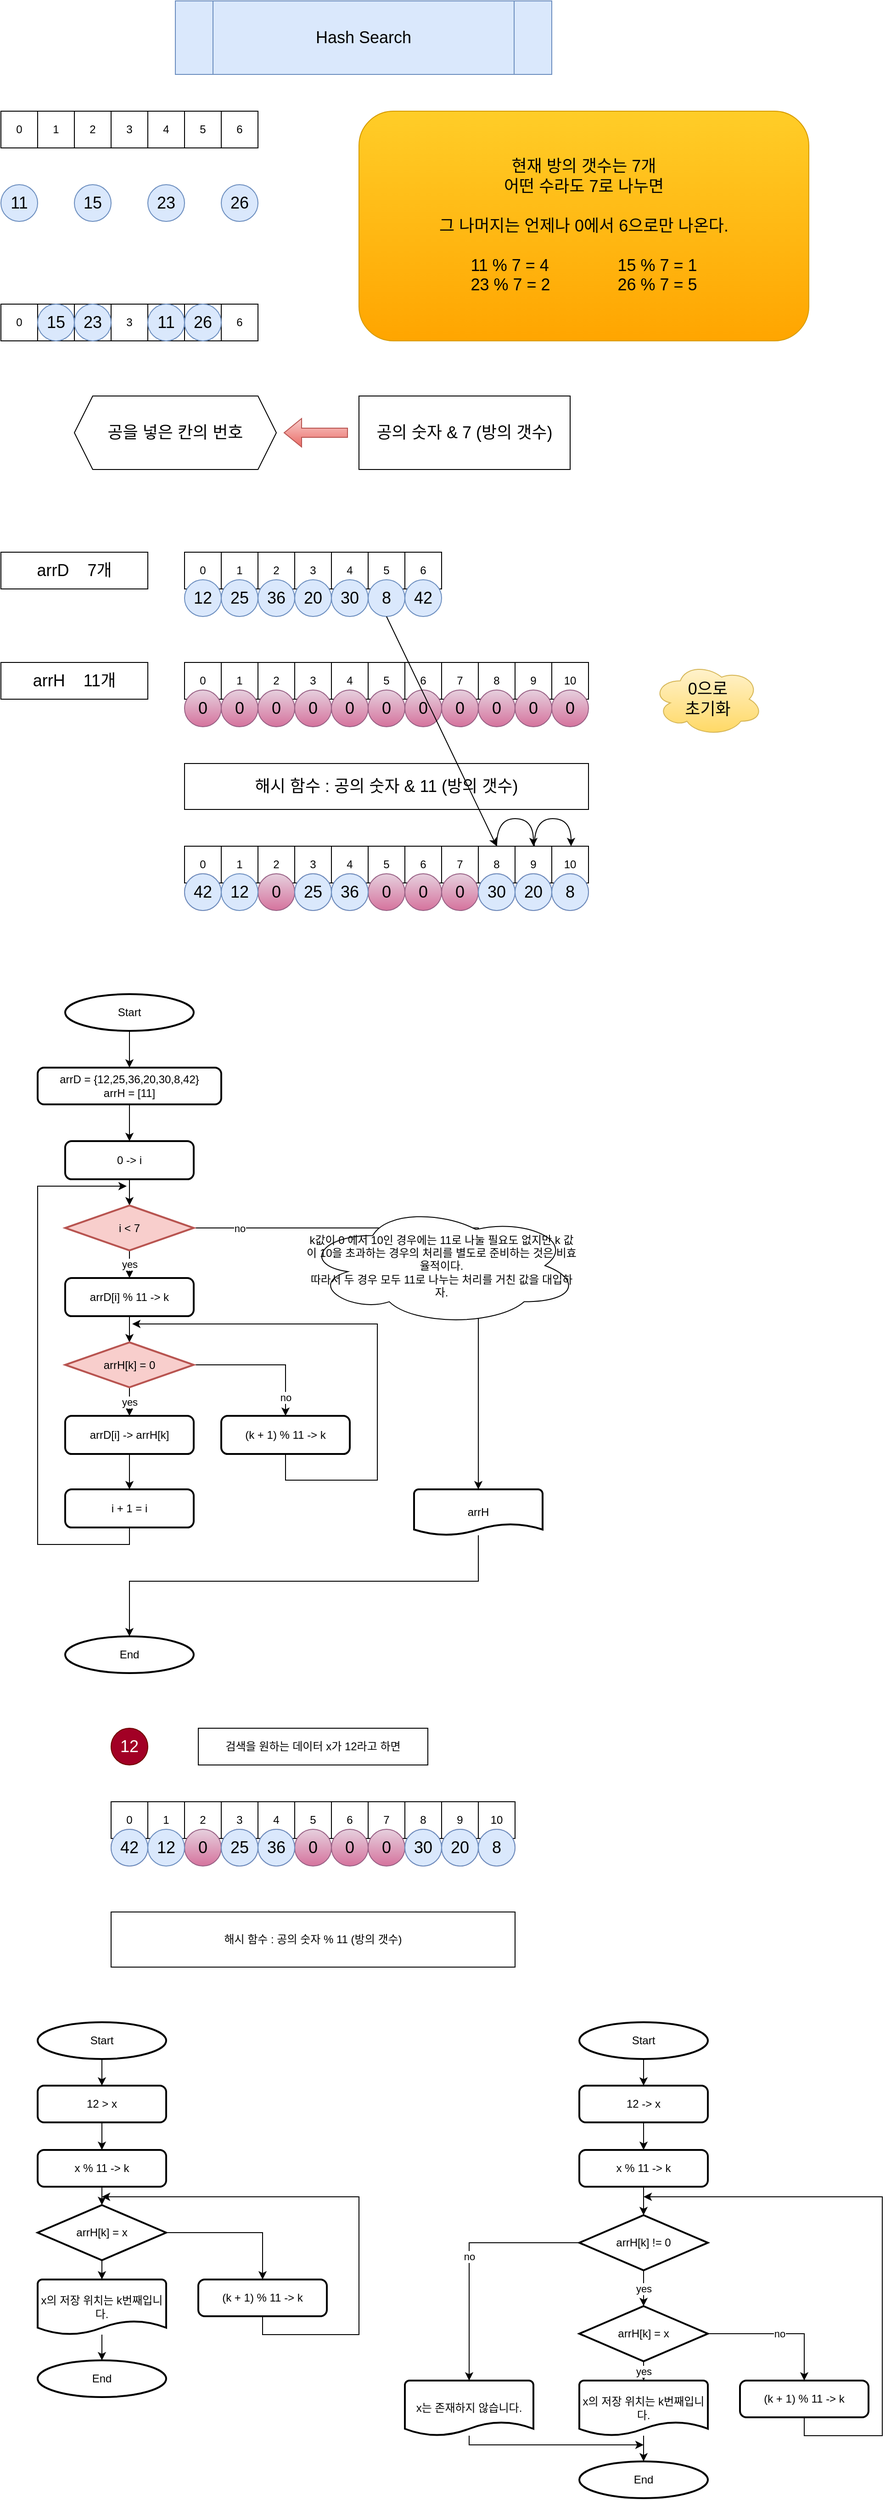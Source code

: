 <mxfile version="19.0.3" type="device"><diagram id="Sv7DbA-MBhLws9vqcTE3" name="Page-1"><mxGraphModel dx="659" dy="813" grid="1" gridSize="10" guides="1" tooltips="1" connect="1" arrows="1" fold="1" page="1" pageScale="1" pageWidth="850" pageHeight="1100" math="0" shadow="0"><root><mxCell id="0"/><mxCell id="1" parent="0"/><mxCell id="TdW3XTUgSYWD0rwjnYfN-1" value="0" style="whiteSpace=wrap;html=1;aspect=fixed;" parent="1" vertex="1"><mxGeometry x="40" y="160" width="40" height="40" as="geometry"/></mxCell><mxCell id="TdW3XTUgSYWD0rwjnYfN-2" value="Hash Search" style="shape=process;whiteSpace=wrap;html=1;backgroundOutline=1;fontSize=18;fillColor=#dae8fc;strokeColor=#6c8ebf;" parent="1" vertex="1"><mxGeometry x="230" y="40" width="410" height="80" as="geometry"/></mxCell><mxCell id="TdW3XTUgSYWD0rwjnYfN-3" value="1" style="whiteSpace=wrap;html=1;aspect=fixed;" parent="1" vertex="1"><mxGeometry x="80" y="160" width="40" height="40" as="geometry"/></mxCell><mxCell id="TdW3XTUgSYWD0rwjnYfN-4" value="2" style="whiteSpace=wrap;html=1;aspect=fixed;" parent="1" vertex="1"><mxGeometry x="120" y="160" width="40" height="40" as="geometry"/></mxCell><mxCell id="TdW3XTUgSYWD0rwjnYfN-5" value="3" style="whiteSpace=wrap;html=1;aspect=fixed;" parent="1" vertex="1"><mxGeometry x="160" y="160" width="40" height="40" as="geometry"/></mxCell><mxCell id="TdW3XTUgSYWD0rwjnYfN-7" value="4" style="whiteSpace=wrap;html=1;aspect=fixed;" parent="1" vertex="1"><mxGeometry x="200" y="160" width="40" height="40" as="geometry"/></mxCell><mxCell id="TdW3XTUgSYWD0rwjnYfN-8" value="5" style="whiteSpace=wrap;html=1;aspect=fixed;" parent="1" vertex="1"><mxGeometry x="240" y="160" width="40" height="40" as="geometry"/></mxCell><mxCell id="TdW3XTUgSYWD0rwjnYfN-9" value="6" style="whiteSpace=wrap;html=1;aspect=fixed;" parent="1" vertex="1"><mxGeometry x="280" y="160" width="40" height="40" as="geometry"/></mxCell><mxCell id="TdW3XTUgSYWD0rwjnYfN-10" value="11" style="ellipse;whiteSpace=wrap;html=1;aspect=fixed;fontSize=18;fillColor=#dae8fc;strokeColor=#6c8ebf;" parent="1" vertex="1"><mxGeometry x="40" y="240" width="40" height="40" as="geometry"/></mxCell><mxCell id="TdW3XTUgSYWD0rwjnYfN-12" value="15" style="ellipse;whiteSpace=wrap;html=1;aspect=fixed;fontSize=18;fillColor=#dae8fc;strokeColor=#6c8ebf;" parent="1" vertex="1"><mxGeometry x="120" y="240" width="40" height="40" as="geometry"/></mxCell><mxCell id="TdW3XTUgSYWD0rwjnYfN-13" value="23" style="ellipse;whiteSpace=wrap;html=1;aspect=fixed;fontSize=18;fillColor=#dae8fc;strokeColor=#6c8ebf;" parent="1" vertex="1"><mxGeometry x="200" y="240" width="40" height="40" as="geometry"/></mxCell><mxCell id="TdW3XTUgSYWD0rwjnYfN-14" value="26" style="ellipse;whiteSpace=wrap;html=1;aspect=fixed;fontSize=18;fillColor=#dae8fc;strokeColor=#6c8ebf;" parent="1" vertex="1"><mxGeometry x="280" y="240" width="40" height="40" as="geometry"/></mxCell><mxCell id="TdW3XTUgSYWD0rwjnYfN-15" value="현재 방의 갯수는 7개&lt;br&gt;어떤 수라도 7로 나누면 &lt;br&gt;&lt;br&gt;그 나머지는 언제나 0에서 6으로만 나온다.&lt;br&gt;&lt;br&gt;11 % 7 = 4&lt;span style=&quot;white-space: pre;&quot;&gt;&#9;&lt;/span&gt;&lt;span style=&quot;white-space: pre;&quot;&gt;&#9;&lt;/span&gt;15 % 7 = 1&lt;br&gt;23 % 7 = 2&lt;span style=&quot;white-space: pre;&quot;&gt;&#9;&lt;/span&gt;&lt;span style=&quot;white-space: pre;&quot;&gt;&#9;&lt;/span&gt;26 % 7 = 5" style="rounded=1;whiteSpace=wrap;html=1;fontSize=18;align=center;fillColor=#ffcd28;gradientColor=#ffa500;strokeColor=#d79b00;" parent="1" vertex="1"><mxGeometry x="430" y="160" width="490" height="250" as="geometry"/></mxCell><mxCell id="TdW3XTUgSYWD0rwjnYfN-16" value="0" style="whiteSpace=wrap;html=1;aspect=fixed;" parent="1" vertex="1"><mxGeometry x="40" y="370" width="40" height="40" as="geometry"/></mxCell><mxCell id="TdW3XTUgSYWD0rwjnYfN-17" value="1" style="whiteSpace=wrap;html=1;aspect=fixed;" parent="1" vertex="1"><mxGeometry x="80" y="370" width="40" height="40" as="geometry"/></mxCell><mxCell id="TdW3XTUgSYWD0rwjnYfN-18" value="2" style="whiteSpace=wrap;html=1;aspect=fixed;" parent="1" vertex="1"><mxGeometry x="120" y="370" width="40" height="40" as="geometry"/></mxCell><mxCell id="TdW3XTUgSYWD0rwjnYfN-19" value="3" style="whiteSpace=wrap;html=1;aspect=fixed;" parent="1" vertex="1"><mxGeometry x="160" y="370" width="40" height="40" as="geometry"/></mxCell><mxCell id="TdW3XTUgSYWD0rwjnYfN-20" value="4" style="whiteSpace=wrap;html=1;aspect=fixed;" parent="1" vertex="1"><mxGeometry x="200" y="370" width="40" height="40" as="geometry"/></mxCell><mxCell id="TdW3XTUgSYWD0rwjnYfN-21" value="5" style="whiteSpace=wrap;html=1;aspect=fixed;" parent="1" vertex="1"><mxGeometry x="240" y="370" width="40" height="40" as="geometry"/></mxCell><mxCell id="TdW3XTUgSYWD0rwjnYfN-22" value="6" style="whiteSpace=wrap;html=1;aspect=fixed;" parent="1" vertex="1"><mxGeometry x="280" y="370" width="40" height="40" as="geometry"/></mxCell><mxCell id="TdW3XTUgSYWD0rwjnYfN-23" value="11" style="ellipse;whiteSpace=wrap;html=1;aspect=fixed;fontSize=18;fillColor=#dae8fc;strokeColor=#6c8ebf;" parent="1" vertex="1"><mxGeometry x="200" y="370" width="40" height="40" as="geometry"/></mxCell><mxCell id="TdW3XTUgSYWD0rwjnYfN-24" value="15" style="ellipse;whiteSpace=wrap;html=1;aspect=fixed;fontSize=18;fillColor=#dae8fc;strokeColor=#6c8ebf;" parent="1" vertex="1"><mxGeometry x="80" y="370" width="40" height="40" as="geometry"/></mxCell><mxCell id="TdW3XTUgSYWD0rwjnYfN-25" value="23" style="ellipse;whiteSpace=wrap;html=1;aspect=fixed;fontSize=18;fillColor=#dae8fc;strokeColor=#6c8ebf;" parent="1" vertex="1"><mxGeometry x="120" y="370" width="40" height="40" as="geometry"/></mxCell><mxCell id="TdW3XTUgSYWD0rwjnYfN-26" value="26" style="ellipse;whiteSpace=wrap;html=1;aspect=fixed;fontSize=18;fillColor=#dae8fc;strokeColor=#6c8ebf;" parent="1" vertex="1"><mxGeometry x="240" y="370" width="40" height="40" as="geometry"/></mxCell><mxCell id="TdW3XTUgSYWD0rwjnYfN-27" value="공을 넣은 칸의 번호" style="shape=hexagon;perimeter=hexagonPerimeter2;whiteSpace=wrap;html=1;fixedSize=1;fontSize=18;" parent="1" vertex="1"><mxGeometry x="120" y="470" width="220" height="80" as="geometry"/></mxCell><mxCell id="TdW3XTUgSYWD0rwjnYfN-28" value="공의 숫자 &amp;amp; 7 (방의 갯수)" style="rounded=0;whiteSpace=wrap;html=1;fontSize=18;" parent="1" vertex="1"><mxGeometry x="430" y="470" width="230" height="80" as="geometry"/></mxCell><mxCell id="TdW3XTUgSYWD0rwjnYfN-29" value="" style="shape=flexArrow;endArrow=classic;html=1;rounded=0;fontSize=18;fillColor=#f8cecc;strokeColor=#b85450;gradientColor=#ea6b66;" parent="1" edge="1"><mxGeometry width="50" height="50" relative="1" as="geometry"><mxPoint x="418" y="510" as="sourcePoint"/><mxPoint x="348" y="510" as="targetPoint"/></mxGeometry></mxCell><mxCell id="TdW3XTUgSYWD0rwjnYfN-30" value="0" style="whiteSpace=wrap;html=1;aspect=fixed;" parent="1" vertex="1"><mxGeometry x="240" y="640" width="40" height="40" as="geometry"/></mxCell><mxCell id="TdW3XTUgSYWD0rwjnYfN-31" value="1" style="whiteSpace=wrap;html=1;aspect=fixed;" parent="1" vertex="1"><mxGeometry x="280" y="640" width="40" height="40" as="geometry"/></mxCell><mxCell id="TdW3XTUgSYWD0rwjnYfN-32" value="2" style="whiteSpace=wrap;html=1;aspect=fixed;" parent="1" vertex="1"><mxGeometry x="320" y="640" width="40" height="40" as="geometry"/></mxCell><mxCell id="TdW3XTUgSYWD0rwjnYfN-33" value="3" style="whiteSpace=wrap;html=1;aspect=fixed;" parent="1" vertex="1"><mxGeometry x="360" y="640" width="40" height="40" as="geometry"/></mxCell><mxCell id="TdW3XTUgSYWD0rwjnYfN-34" value="4" style="whiteSpace=wrap;html=1;aspect=fixed;" parent="1" vertex="1"><mxGeometry x="400" y="640" width="40" height="40" as="geometry"/></mxCell><mxCell id="TdW3XTUgSYWD0rwjnYfN-35" value="5" style="whiteSpace=wrap;html=1;aspect=fixed;" parent="1" vertex="1"><mxGeometry x="440" y="640" width="40" height="40" as="geometry"/></mxCell><mxCell id="TdW3XTUgSYWD0rwjnYfN-36" value="6" style="whiteSpace=wrap;html=1;aspect=fixed;" parent="1" vertex="1"><mxGeometry x="480" y="640" width="40" height="40" as="geometry"/></mxCell><mxCell id="TdW3XTUgSYWD0rwjnYfN-37" value="12" style="ellipse;whiteSpace=wrap;html=1;aspect=fixed;fontSize=18;fillColor=#dae8fc;strokeColor=#6c8ebf;" parent="1" vertex="1"><mxGeometry x="240" y="670" width="40" height="40" as="geometry"/></mxCell><mxCell id="TdW3XTUgSYWD0rwjnYfN-38" value="25" style="ellipse;whiteSpace=wrap;html=1;aspect=fixed;fontSize=18;fillColor=#dae8fc;strokeColor=#6c8ebf;" parent="1" vertex="1"><mxGeometry x="280" y="670" width="40" height="40" as="geometry"/></mxCell><mxCell id="TdW3XTUgSYWD0rwjnYfN-39" value="36" style="ellipse;whiteSpace=wrap;html=1;aspect=fixed;fontSize=18;fillColor=#dae8fc;strokeColor=#6c8ebf;" parent="1" vertex="1"><mxGeometry x="320" y="670" width="40" height="40" as="geometry"/></mxCell><mxCell id="TdW3XTUgSYWD0rwjnYfN-40" value="20" style="ellipse;whiteSpace=wrap;html=1;aspect=fixed;fontSize=18;fillColor=#dae8fc;strokeColor=#6c8ebf;" parent="1" vertex="1"><mxGeometry x="360" y="670" width="40" height="40" as="geometry"/></mxCell><mxCell id="TdW3XTUgSYWD0rwjnYfN-41" value="30" style="ellipse;whiteSpace=wrap;html=1;aspect=fixed;fontSize=18;fillColor=#dae8fc;strokeColor=#6c8ebf;" parent="1" vertex="1"><mxGeometry x="400" y="670" width="40" height="40" as="geometry"/></mxCell><mxCell id="TdW3XTUgSYWD0rwjnYfN-42" value="8" style="ellipse;whiteSpace=wrap;html=1;aspect=fixed;fontSize=18;fillColor=#dae8fc;strokeColor=#6c8ebf;" parent="1" vertex="1"><mxGeometry x="440" y="670" width="40" height="40" as="geometry"/></mxCell><mxCell id="TdW3XTUgSYWD0rwjnYfN-43" value="42" style="ellipse;whiteSpace=wrap;html=1;aspect=fixed;fontSize=18;fillColor=#dae8fc;strokeColor=#6c8ebf;" parent="1" vertex="1"><mxGeometry x="480" y="670" width="40" height="40" as="geometry"/></mxCell><mxCell id="TdW3XTUgSYWD0rwjnYfN-44" value="arrD&amp;nbsp; &amp;nbsp; 7개" style="rounded=0;whiteSpace=wrap;html=1;fontSize=18;" parent="1" vertex="1"><mxGeometry x="40" y="640" width="160" height="40" as="geometry"/></mxCell><mxCell id="TdW3XTUgSYWD0rwjnYfN-45" value="arrH&amp;nbsp; &amp;nbsp; 11개" style="rounded=0;whiteSpace=wrap;html=1;fontSize=18;" parent="1" vertex="1"><mxGeometry x="40" y="760" width="160" height="40" as="geometry"/></mxCell><mxCell id="TdW3XTUgSYWD0rwjnYfN-46" value="0" style="whiteSpace=wrap;html=1;aspect=fixed;" parent="1" vertex="1"><mxGeometry x="240" y="760" width="40" height="40" as="geometry"/></mxCell><mxCell id="TdW3XTUgSYWD0rwjnYfN-47" value="1" style="whiteSpace=wrap;html=1;aspect=fixed;" parent="1" vertex="1"><mxGeometry x="280" y="760" width="40" height="40" as="geometry"/></mxCell><mxCell id="TdW3XTUgSYWD0rwjnYfN-48" value="2" style="whiteSpace=wrap;html=1;aspect=fixed;" parent="1" vertex="1"><mxGeometry x="320" y="760" width="40" height="40" as="geometry"/></mxCell><mxCell id="TdW3XTUgSYWD0rwjnYfN-49" value="3" style="whiteSpace=wrap;html=1;aspect=fixed;" parent="1" vertex="1"><mxGeometry x="360" y="760" width="40" height="40" as="geometry"/></mxCell><mxCell id="TdW3XTUgSYWD0rwjnYfN-50" value="4" style="whiteSpace=wrap;html=1;aspect=fixed;" parent="1" vertex="1"><mxGeometry x="400" y="760" width="40" height="40" as="geometry"/></mxCell><mxCell id="TdW3XTUgSYWD0rwjnYfN-51" value="5" style="whiteSpace=wrap;html=1;aspect=fixed;" parent="1" vertex="1"><mxGeometry x="440" y="760" width="40" height="40" as="geometry"/></mxCell><mxCell id="TdW3XTUgSYWD0rwjnYfN-52" value="6" style="whiteSpace=wrap;html=1;aspect=fixed;" parent="1" vertex="1"><mxGeometry x="480" y="760" width="40" height="40" as="geometry"/></mxCell><mxCell id="TdW3XTUgSYWD0rwjnYfN-53" value="7" style="whiteSpace=wrap;html=1;aspect=fixed;" parent="1" vertex="1"><mxGeometry x="520" y="760" width="40" height="40" as="geometry"/></mxCell><mxCell id="TdW3XTUgSYWD0rwjnYfN-54" value="8" style="whiteSpace=wrap;html=1;aspect=fixed;" parent="1" vertex="1"><mxGeometry x="560" y="760" width="40" height="40" as="geometry"/></mxCell><mxCell id="TdW3XTUgSYWD0rwjnYfN-55" value="9" style="whiteSpace=wrap;html=1;aspect=fixed;" parent="1" vertex="1"><mxGeometry x="600" y="760" width="40" height="40" as="geometry"/></mxCell><mxCell id="TdW3XTUgSYWD0rwjnYfN-56" value="10" style="whiteSpace=wrap;html=1;aspect=fixed;" parent="1" vertex="1"><mxGeometry x="640" y="760" width="40" height="40" as="geometry"/></mxCell><mxCell id="TdW3XTUgSYWD0rwjnYfN-57" value="0" style="ellipse;whiteSpace=wrap;html=1;aspect=fixed;fontSize=18;fillColor=#e6d0de;strokeColor=#996185;gradientColor=#d5739d;" parent="1" vertex="1"><mxGeometry x="240" y="790" width="40" height="40" as="geometry"/></mxCell><mxCell id="TdW3XTUgSYWD0rwjnYfN-58" value="0" style="ellipse;whiteSpace=wrap;html=1;aspect=fixed;fontSize=18;fillColor=#e6d0de;strokeColor=#996185;gradientColor=#d5739d;" parent="1" vertex="1"><mxGeometry x="280" y="790" width="40" height="40" as="geometry"/></mxCell><mxCell id="TdW3XTUgSYWD0rwjnYfN-59" value="0" style="ellipse;whiteSpace=wrap;html=1;aspect=fixed;fontSize=18;fillColor=#e6d0de;strokeColor=#996185;gradientColor=#d5739d;" parent="1" vertex="1"><mxGeometry x="320" y="790" width="40" height="40" as="geometry"/></mxCell><mxCell id="TdW3XTUgSYWD0rwjnYfN-60" value="0" style="ellipse;whiteSpace=wrap;html=1;aspect=fixed;fontSize=18;fillColor=#e6d0de;strokeColor=#996185;gradientColor=#d5739d;" parent="1" vertex="1"><mxGeometry x="360" y="790" width="40" height="40" as="geometry"/></mxCell><mxCell id="TdW3XTUgSYWD0rwjnYfN-61" value="0" style="ellipse;whiteSpace=wrap;html=1;aspect=fixed;fontSize=18;fillColor=#e6d0de;strokeColor=#996185;gradientColor=#d5739d;" parent="1" vertex="1"><mxGeometry x="400" y="790" width="40" height="40" as="geometry"/></mxCell><mxCell id="TdW3XTUgSYWD0rwjnYfN-62" value="0" style="ellipse;whiteSpace=wrap;html=1;aspect=fixed;fontSize=18;fillColor=#e6d0de;strokeColor=#996185;gradientColor=#d5739d;" parent="1" vertex="1"><mxGeometry x="440" y="790" width="40" height="40" as="geometry"/></mxCell><mxCell id="TdW3XTUgSYWD0rwjnYfN-63" value="0" style="ellipse;whiteSpace=wrap;html=1;aspect=fixed;fontSize=18;fillColor=#e6d0de;strokeColor=#996185;gradientColor=#d5739d;" parent="1" vertex="1"><mxGeometry x="600" y="790" width="40" height="40" as="geometry"/></mxCell><mxCell id="TdW3XTUgSYWD0rwjnYfN-64" value="0" style="ellipse;whiteSpace=wrap;html=1;aspect=fixed;fontSize=18;fillColor=#e6d0de;strokeColor=#996185;gradientColor=#d5739d;" parent="1" vertex="1"><mxGeometry x="640" y="790" width="40" height="40" as="geometry"/></mxCell><mxCell id="TdW3XTUgSYWD0rwjnYfN-66" value="0" style="ellipse;whiteSpace=wrap;html=1;aspect=fixed;fontSize=18;fillColor=#e6d0de;strokeColor=#996185;gradientColor=#d5739d;" parent="1" vertex="1"><mxGeometry x="560" y="790" width="40" height="40" as="geometry"/></mxCell><mxCell id="TdW3XTUgSYWD0rwjnYfN-67" value="0" style="ellipse;whiteSpace=wrap;html=1;aspect=fixed;fontSize=18;fillColor=#e6d0de;strokeColor=#996185;gradientColor=#d5739d;" parent="1" vertex="1"><mxGeometry x="520" y="790" width="40" height="40" as="geometry"/></mxCell><mxCell id="TdW3XTUgSYWD0rwjnYfN-68" value="0" style="ellipse;whiteSpace=wrap;html=1;aspect=fixed;fontSize=18;fillColor=#e6d0de;strokeColor=#996185;gradientColor=#d5739d;" parent="1" vertex="1"><mxGeometry x="480" y="790" width="40" height="40" as="geometry"/></mxCell><mxCell id="TdW3XTUgSYWD0rwjnYfN-69" value="0으로&lt;br&gt;초기화" style="ellipse;shape=cloud;whiteSpace=wrap;html=1;fontSize=18;fillColor=#fff2cc;gradientColor=#ffd966;strokeColor=#d6b656;" parent="1" vertex="1"><mxGeometry x="750" y="760" width="120" height="80" as="geometry"/></mxCell><mxCell id="TdW3XTUgSYWD0rwjnYfN-70" value="해시 함수 : 공의 숫자 &amp;amp; 11 (방의 갯수)" style="rounded=0;whiteSpace=wrap;html=1;fontSize=18;" parent="1" vertex="1"><mxGeometry x="240" y="870" width="440" height="50" as="geometry"/></mxCell><mxCell id="TdW3XTUgSYWD0rwjnYfN-71" value="0" style="whiteSpace=wrap;html=1;aspect=fixed;" parent="1" vertex="1"><mxGeometry x="240" y="960" width="40" height="40" as="geometry"/></mxCell><mxCell id="TdW3XTUgSYWD0rwjnYfN-72" value="1" style="whiteSpace=wrap;html=1;aspect=fixed;" parent="1" vertex="1"><mxGeometry x="280" y="960" width="40" height="40" as="geometry"/></mxCell><mxCell id="TdW3XTUgSYWD0rwjnYfN-73" value="2" style="whiteSpace=wrap;html=1;aspect=fixed;" parent="1" vertex="1"><mxGeometry x="320" y="960" width="40" height="40" as="geometry"/></mxCell><mxCell id="TdW3XTUgSYWD0rwjnYfN-74" value="3" style="whiteSpace=wrap;html=1;aspect=fixed;" parent="1" vertex="1"><mxGeometry x="360" y="960" width="40" height="40" as="geometry"/></mxCell><mxCell id="TdW3XTUgSYWD0rwjnYfN-75" value="4" style="whiteSpace=wrap;html=1;aspect=fixed;" parent="1" vertex="1"><mxGeometry x="400" y="960" width="40" height="40" as="geometry"/></mxCell><mxCell id="TdW3XTUgSYWD0rwjnYfN-76" value="5" style="whiteSpace=wrap;html=1;aspect=fixed;" parent="1" vertex="1"><mxGeometry x="440" y="960" width="40" height="40" as="geometry"/></mxCell><mxCell id="TdW3XTUgSYWD0rwjnYfN-77" value="6" style="whiteSpace=wrap;html=1;aspect=fixed;" parent="1" vertex="1"><mxGeometry x="480" y="960" width="40" height="40" as="geometry"/></mxCell><mxCell id="TdW3XTUgSYWD0rwjnYfN-78" value="7" style="whiteSpace=wrap;html=1;aspect=fixed;" parent="1" vertex="1"><mxGeometry x="520" y="960" width="40" height="40" as="geometry"/></mxCell><mxCell id="TdW3XTUgSYWD0rwjnYfN-79" value="8" style="whiteSpace=wrap;html=1;aspect=fixed;" parent="1" vertex="1"><mxGeometry x="560" y="960" width="40" height="40" as="geometry"/></mxCell><mxCell id="TdW3XTUgSYWD0rwjnYfN-80" value="9" style="whiteSpace=wrap;html=1;aspect=fixed;" parent="1" vertex="1"><mxGeometry x="600" y="960" width="40" height="40" as="geometry"/></mxCell><mxCell id="TdW3XTUgSYWD0rwjnYfN-81" value="10" style="whiteSpace=wrap;html=1;aspect=fixed;" parent="1" vertex="1"><mxGeometry x="640" y="960" width="40" height="40" as="geometry"/></mxCell><mxCell id="TdW3XTUgSYWD0rwjnYfN-82" value="0" style="ellipse;whiteSpace=wrap;html=1;aspect=fixed;fontSize=18;fillColor=#e6d0de;strokeColor=#996185;gradientColor=#d5739d;" parent="1" vertex="1"><mxGeometry x="240" y="990" width="40" height="40" as="geometry"/></mxCell><mxCell id="TdW3XTUgSYWD0rwjnYfN-84" value="0" style="ellipse;whiteSpace=wrap;html=1;aspect=fixed;fontSize=18;fillColor=#e6d0de;strokeColor=#996185;gradientColor=#d5739d;" parent="1" vertex="1"><mxGeometry x="320" y="990" width="40" height="40" as="geometry"/></mxCell><mxCell id="TdW3XTUgSYWD0rwjnYfN-85" value="0" style="ellipse;whiteSpace=wrap;html=1;aspect=fixed;fontSize=18;fillColor=#e6d0de;strokeColor=#996185;gradientColor=#d5739d;" parent="1" vertex="1"><mxGeometry x="360" y="990" width="40" height="40" as="geometry"/></mxCell><mxCell id="TdW3XTUgSYWD0rwjnYfN-86" value="0" style="ellipse;whiteSpace=wrap;html=1;aspect=fixed;fontSize=18;fillColor=#e6d0de;strokeColor=#996185;gradientColor=#d5739d;" parent="1" vertex="1"><mxGeometry x="400" y="990" width="40" height="40" as="geometry"/></mxCell><mxCell id="TdW3XTUgSYWD0rwjnYfN-87" value="0" style="ellipse;whiteSpace=wrap;html=1;aspect=fixed;fontSize=18;fillColor=#e6d0de;strokeColor=#996185;gradientColor=#d5739d;" parent="1" vertex="1"><mxGeometry x="440" y="990" width="40" height="40" as="geometry"/></mxCell><mxCell id="TdW3XTUgSYWD0rwjnYfN-88" value="0" style="ellipse;whiteSpace=wrap;html=1;aspect=fixed;fontSize=18;fillColor=#e6d0de;strokeColor=#996185;gradientColor=#d5739d;" parent="1" vertex="1"><mxGeometry x="600" y="990" width="40" height="40" as="geometry"/></mxCell><mxCell id="TdW3XTUgSYWD0rwjnYfN-89" value="0" style="ellipse;whiteSpace=wrap;html=1;aspect=fixed;fontSize=18;fillColor=#e6d0de;strokeColor=#996185;gradientColor=#d5739d;" parent="1" vertex="1"><mxGeometry x="640" y="990" width="40" height="40" as="geometry"/></mxCell><mxCell id="TdW3XTUgSYWD0rwjnYfN-90" value="0" style="ellipse;whiteSpace=wrap;html=1;aspect=fixed;fontSize=18;fillColor=#e6d0de;strokeColor=#996185;gradientColor=#d5739d;" parent="1" vertex="1"><mxGeometry x="560" y="990" width="40" height="40" as="geometry"/></mxCell><mxCell id="TdW3XTUgSYWD0rwjnYfN-91" value="0" style="ellipse;whiteSpace=wrap;html=1;aspect=fixed;fontSize=18;fillColor=#e6d0de;strokeColor=#996185;gradientColor=#d5739d;" parent="1" vertex="1"><mxGeometry x="520" y="990" width="40" height="40" as="geometry"/></mxCell><mxCell id="TdW3XTUgSYWD0rwjnYfN-92" value="0" style="ellipse;whiteSpace=wrap;html=1;aspect=fixed;fontSize=18;fillColor=#e6d0de;strokeColor=#996185;gradientColor=#d5739d;" parent="1" vertex="1"><mxGeometry x="480" y="990" width="40" height="40" as="geometry"/></mxCell><mxCell id="TdW3XTUgSYWD0rwjnYfN-93" value="12" style="ellipse;whiteSpace=wrap;html=1;aspect=fixed;fontSize=18;fillColor=#dae8fc;strokeColor=#6c8ebf;" parent="1" vertex="1"><mxGeometry x="280" y="990" width="40" height="40" as="geometry"/></mxCell><mxCell id="TdW3XTUgSYWD0rwjnYfN-94" value="25" style="ellipse;whiteSpace=wrap;html=1;aspect=fixed;fontSize=18;fillColor=#dae8fc;strokeColor=#6c8ebf;" parent="1" vertex="1"><mxGeometry x="360" y="990" width="40" height="40" as="geometry"/></mxCell><mxCell id="TdW3XTUgSYWD0rwjnYfN-95" value="36" style="ellipse;whiteSpace=wrap;html=1;aspect=fixed;fontSize=18;fillColor=#dae8fc;strokeColor=#6c8ebf;" parent="1" vertex="1"><mxGeometry x="400" y="990" width="40" height="40" as="geometry"/></mxCell><mxCell id="TdW3XTUgSYWD0rwjnYfN-97" value="20" style="ellipse;whiteSpace=wrap;html=1;aspect=fixed;fontSize=18;fillColor=#dae8fc;strokeColor=#6c8ebf;" parent="1" vertex="1"><mxGeometry x="600" y="990" width="40" height="40" as="geometry"/></mxCell><mxCell id="TdW3XTUgSYWD0rwjnYfN-98" value="30" style="ellipse;whiteSpace=wrap;html=1;aspect=fixed;fontSize=18;fillColor=#dae8fc;strokeColor=#6c8ebf;" parent="1" vertex="1"><mxGeometry x="560" y="990" width="40" height="40" as="geometry"/></mxCell><mxCell id="TdW3XTUgSYWD0rwjnYfN-99" value="8" style="ellipse;whiteSpace=wrap;html=1;aspect=fixed;fontSize=18;fillColor=#dae8fc;strokeColor=#6c8ebf;" parent="1" vertex="1"><mxGeometry x="640" y="990" width="40" height="40" as="geometry"/></mxCell><mxCell id="TdW3XTUgSYWD0rwjnYfN-100" value="42" style="ellipse;whiteSpace=wrap;html=1;aspect=fixed;fontSize=18;fillColor=#dae8fc;strokeColor=#6c8ebf;" parent="1" vertex="1"><mxGeometry x="240" y="990" width="40" height="40" as="geometry"/></mxCell><mxCell id="TdW3XTUgSYWD0rwjnYfN-101" value="" style="endArrow=classic;html=1;rounded=0;fontSize=18;exitX=0.5;exitY=1;exitDx=0;exitDy=0;entryX=0.5;entryY=0;entryDx=0;entryDy=0;" parent="1" source="TdW3XTUgSYWD0rwjnYfN-42" target="TdW3XTUgSYWD0rwjnYfN-79" edge="1"><mxGeometry width="50" height="50" relative="1" as="geometry"><mxPoint x="400" y="870" as="sourcePoint"/><mxPoint x="580" y="950" as="targetPoint"/></mxGeometry></mxCell><mxCell id="TdW3XTUgSYWD0rwjnYfN-102" value="" style="curved=1;endArrow=classic;html=1;rounded=0;fontSize=18;entryX=0.5;entryY=0;entryDx=0;entryDy=0;exitX=0.5;exitY=0;exitDx=0;exitDy=0;" parent="1" source="TdW3XTUgSYWD0rwjnYfN-79" target="TdW3XTUgSYWD0rwjnYfN-80" edge="1"><mxGeometry width="50" height="50" relative="1" as="geometry"><mxPoint x="570" y="960" as="sourcePoint"/><mxPoint x="620" y="910" as="targetPoint"/><Array as="points"><mxPoint x="580" y="930"/><mxPoint x="620" y="930"/></Array></mxGeometry></mxCell><mxCell id="TdW3XTUgSYWD0rwjnYfN-103" value="" style="curved=1;endArrow=classic;html=1;rounded=0;fontSize=18;entryX=0.5;entryY=0;entryDx=0;entryDy=0;exitX=0.5;exitY=0;exitDx=0;exitDy=0;" parent="1" edge="1"><mxGeometry width="50" height="50" relative="1" as="geometry"><mxPoint x="621" y="960" as="sourcePoint"/><mxPoint x="661" y="960" as="targetPoint"/><Array as="points"><mxPoint x="621" y="930"/><mxPoint x="661" y="930"/></Array></mxGeometry></mxCell><mxCell id="Xv1Im0UOpL3dByA_FxLT-29" value="" style="edgeStyle=orthogonalEdgeStyle;rounded=0;orthogonalLoop=1;jettySize=auto;html=1;" parent="1" source="Xv1Im0UOpL3dByA_FxLT-1" target="Xv1Im0UOpL3dByA_FxLT-2" edge="1"><mxGeometry relative="1" as="geometry"/></mxCell><mxCell id="Xv1Im0UOpL3dByA_FxLT-1" value="Start" style="strokeWidth=2;html=1;shape=mxgraph.flowchart.start_1;whiteSpace=wrap;" parent="1" vertex="1"><mxGeometry x="110" y="1121" width="140" height="40" as="geometry"/></mxCell><mxCell id="Xv1Im0UOpL3dByA_FxLT-15" style="edgeStyle=orthogonalEdgeStyle;rounded=0;orthogonalLoop=1;jettySize=auto;html=1;exitX=0.5;exitY=1;exitDx=0;exitDy=0;" parent="1" source="Xv1Im0UOpL3dByA_FxLT-2" target="Xv1Im0UOpL3dByA_FxLT-3" edge="1"><mxGeometry relative="1" as="geometry"/></mxCell><mxCell id="Xv1Im0UOpL3dByA_FxLT-2" value="arrD = {12,25,36,20,30,8,42}&lt;br&gt;arrH = [11]" style="rounded=1;whiteSpace=wrap;html=1;absoluteArcSize=1;arcSize=14;strokeWidth=2;" parent="1" vertex="1"><mxGeometry x="80" y="1201" width="200" height="40" as="geometry"/></mxCell><mxCell id="Xv1Im0UOpL3dByA_FxLT-16" style="edgeStyle=orthogonalEdgeStyle;rounded=0;orthogonalLoop=1;jettySize=auto;html=1;exitX=0.5;exitY=1;exitDx=0;exitDy=0;entryX=0.5;entryY=0;entryDx=0;entryDy=0;entryPerimeter=0;" parent="1" source="Xv1Im0UOpL3dByA_FxLT-3" target="Xv1Im0UOpL3dByA_FxLT-4" edge="1"><mxGeometry relative="1" as="geometry"/></mxCell><mxCell id="Xv1Im0UOpL3dByA_FxLT-3" value="0 -&amp;gt; i" style="rounded=1;whiteSpace=wrap;html=1;absoluteArcSize=1;arcSize=14;strokeWidth=2;" parent="1" vertex="1"><mxGeometry x="110" y="1281" width="140" height="41.54" as="geometry"/></mxCell><mxCell id="Xv1Im0UOpL3dByA_FxLT-17" value="yes" style="edgeStyle=orthogonalEdgeStyle;rounded=0;orthogonalLoop=1;jettySize=auto;html=1;exitX=0.5;exitY=1;exitDx=0;exitDy=0;exitPerimeter=0;entryX=0.5;entryY=0;entryDx=0;entryDy=0;" parent="1" source="Xv1Im0UOpL3dByA_FxLT-4" target="Xv1Im0UOpL3dByA_FxLT-5" edge="1"><mxGeometry relative="1" as="geometry"/></mxCell><mxCell id="Xv1Im0UOpL3dByA_FxLT-27" value="no" style="edgeStyle=orthogonalEdgeStyle;rounded=0;orthogonalLoop=1;jettySize=auto;html=1;entryX=0.5;entryY=0;entryDx=0;entryDy=0;entryPerimeter=0;" parent="1" source="Xv1Im0UOpL3dByA_FxLT-4" target="Xv1Im0UOpL3dByA_FxLT-23" edge="1"><mxGeometry x="-0.832" relative="1" as="geometry"><mxPoint as="offset"/></mxGeometry></mxCell><mxCell id="Xv1Im0UOpL3dByA_FxLT-4" value="i &amp;lt; 7" style="strokeWidth=2;html=1;shape=mxgraph.flowchart.decision;whiteSpace=wrap;fillColor=#f8cecc;strokeColor=#b85450;" parent="1" vertex="1"><mxGeometry x="110" y="1351" width="140" height="49" as="geometry"/></mxCell><mxCell id="Xv1Im0UOpL3dByA_FxLT-11" style="edgeStyle=orthogonalEdgeStyle;rounded=0;orthogonalLoop=1;jettySize=auto;html=1;exitX=0.5;exitY=1;exitDx=0;exitDy=0;entryX=0.5;entryY=0;entryDx=0;entryDy=0;entryPerimeter=0;" parent="1" source="Xv1Im0UOpL3dByA_FxLT-5" target="Xv1Im0UOpL3dByA_FxLT-8" edge="1"><mxGeometry relative="1" as="geometry"/></mxCell><mxCell id="Xv1Im0UOpL3dByA_FxLT-5" value="arrD[i] % 11 -&amp;gt; k" style="rounded=1;whiteSpace=wrap;html=1;absoluteArcSize=1;arcSize=14;strokeWidth=2;" parent="1" vertex="1"><mxGeometry x="110" y="1430" width="140" height="41.54" as="geometry"/></mxCell><mxCell id="Xv1Im0UOpL3dByA_FxLT-14" style="edgeStyle=orthogonalEdgeStyle;rounded=0;orthogonalLoop=1;jettySize=auto;html=1;exitX=0.5;exitY=1;exitDx=0;exitDy=0;entryX=0.5;entryY=0;entryDx=0;entryDy=0;" parent="1" source="Xv1Im0UOpL3dByA_FxLT-6" target="Xv1Im0UOpL3dByA_FxLT-13" edge="1"><mxGeometry relative="1" as="geometry"/></mxCell><mxCell id="Xv1Im0UOpL3dByA_FxLT-6" value="arrD[i] -&amp;gt; arrH[k]" style="rounded=1;whiteSpace=wrap;html=1;absoluteArcSize=1;arcSize=14;strokeWidth=2;" parent="1" vertex="1"><mxGeometry x="110" y="1580" width="140" height="41.54" as="geometry"/></mxCell><mxCell id="Xv1Im0UOpL3dByA_FxLT-9" value="yes" style="edgeStyle=orthogonalEdgeStyle;rounded=0;orthogonalLoop=1;jettySize=auto;html=1;" parent="1" source="Xv1Im0UOpL3dByA_FxLT-8" target="Xv1Im0UOpL3dByA_FxLT-6" edge="1"><mxGeometry relative="1" as="geometry"/></mxCell><mxCell id="Xv1Im0UOpL3dByA_FxLT-20" value="no" style="edgeStyle=orthogonalEdgeStyle;rounded=0;orthogonalLoop=1;jettySize=auto;html=1;" parent="1" source="Xv1Im0UOpL3dByA_FxLT-8" target="Xv1Im0UOpL3dByA_FxLT-10" edge="1"><mxGeometry x="0.743" relative="1" as="geometry"><mxPoint as="offset"/></mxGeometry></mxCell><mxCell id="Xv1Im0UOpL3dByA_FxLT-8" value="arrH[k] = 0" style="strokeWidth=2;html=1;shape=mxgraph.flowchart.decision;whiteSpace=wrap;fillColor=#f8cecc;strokeColor=#b85450;" parent="1" vertex="1"><mxGeometry x="110" y="1500" width="140" height="49" as="geometry"/></mxCell><mxCell id="Xv1Im0UOpL3dByA_FxLT-12" style="edgeStyle=orthogonalEdgeStyle;rounded=0;orthogonalLoop=1;jettySize=auto;html=1;exitX=0.5;exitY=1;exitDx=0;exitDy=0;" parent="1" source="Xv1Im0UOpL3dByA_FxLT-10" edge="1"><mxGeometry relative="1" as="geometry"><mxPoint x="183" y="1480" as="targetPoint"/><mxPoint x="426" y="1600.8" as="sourcePoint"/><Array as="points"><mxPoint x="350" y="1650"/><mxPoint x="450" y="1650"/><mxPoint x="450" y="1480"/></Array></mxGeometry></mxCell><mxCell id="Xv1Im0UOpL3dByA_FxLT-10" value="(k + 1) % 11 -&amp;gt; k" style="rounded=1;whiteSpace=wrap;html=1;absoluteArcSize=1;arcSize=14;strokeWidth=2;" parent="1" vertex="1"><mxGeometry x="280" y="1580" width="140" height="41.54" as="geometry"/></mxCell><mxCell id="Xv1Im0UOpL3dByA_FxLT-18" style="edgeStyle=orthogonalEdgeStyle;rounded=0;orthogonalLoop=1;jettySize=auto;html=1;" parent="1" source="Xv1Im0UOpL3dByA_FxLT-13" edge="1"><mxGeometry relative="1" as="geometry"><mxPoint x="177" y="1330" as="targetPoint"/><Array as="points"><mxPoint x="180" y="1720"/><mxPoint x="80" y="1720"/><mxPoint x="80" y="1330"/></Array></mxGeometry></mxCell><mxCell id="Xv1Im0UOpL3dByA_FxLT-13" value="i + 1 = i" style="rounded=1;whiteSpace=wrap;html=1;absoluteArcSize=1;arcSize=14;strokeWidth=2;" parent="1" vertex="1"><mxGeometry x="110" y="1660" width="140" height="41.54" as="geometry"/></mxCell><mxCell id="Xv1Im0UOpL3dByA_FxLT-22" value="k값이 0 에서 10인 경우에는 11로 나눌 필요도 없지만 k 값이 10을 초과하는 경우의 처리를 별도로 준비하는 것은 비효율적이다.&lt;br&gt;따라서 두 경우 모두 11로 나누는 처리를 거친 값을 대입하자." style="ellipse;shape=cloud;whiteSpace=wrap;html=1;" parent="1" vertex="1"><mxGeometry x="370" y="1351" width="300" height="131" as="geometry"/></mxCell><mxCell id="Xv1Im0UOpL3dByA_FxLT-26" style="edgeStyle=orthogonalEdgeStyle;rounded=0;orthogonalLoop=1;jettySize=auto;html=1;entryX=0.5;entryY=0;entryDx=0;entryDy=0;entryPerimeter=0;" parent="1" source="Xv1Im0UOpL3dByA_FxLT-23" target="Xv1Im0UOpL3dByA_FxLT-25" edge="1"><mxGeometry relative="1" as="geometry"><Array as="points"><mxPoint x="560" y="1760"/><mxPoint x="180" y="1760"/></Array></mxGeometry></mxCell><mxCell id="Xv1Im0UOpL3dByA_FxLT-23" value="arrH" style="strokeWidth=2;html=1;shape=mxgraph.flowchart.document2;whiteSpace=wrap;size=0.25;" parent="1" vertex="1"><mxGeometry x="490" y="1660" width="140" height="50" as="geometry"/></mxCell><mxCell id="Xv1Im0UOpL3dByA_FxLT-25" value="End" style="strokeWidth=2;html=1;shape=mxgraph.flowchart.start_1;whiteSpace=wrap;" parent="1" vertex="1"><mxGeometry x="110" y="1820" width="140" height="40" as="geometry"/></mxCell><mxCell id="0q0gfXqb0rp6c_OQWiDN-1" value="0" style="whiteSpace=wrap;html=1;aspect=fixed;" vertex="1" parent="1"><mxGeometry x="160" y="2000" width="40" height="40" as="geometry"/></mxCell><mxCell id="0q0gfXqb0rp6c_OQWiDN-2" value="1" style="whiteSpace=wrap;html=1;aspect=fixed;" vertex="1" parent="1"><mxGeometry x="200" y="2000" width="40" height="40" as="geometry"/></mxCell><mxCell id="0q0gfXqb0rp6c_OQWiDN-3" value="2" style="whiteSpace=wrap;html=1;aspect=fixed;" vertex="1" parent="1"><mxGeometry x="240" y="2000" width="40" height="40" as="geometry"/></mxCell><mxCell id="0q0gfXqb0rp6c_OQWiDN-4" value="3" style="whiteSpace=wrap;html=1;aspect=fixed;" vertex="1" parent="1"><mxGeometry x="280" y="2000" width="40" height="40" as="geometry"/></mxCell><mxCell id="0q0gfXqb0rp6c_OQWiDN-5" value="4" style="whiteSpace=wrap;html=1;aspect=fixed;" vertex="1" parent="1"><mxGeometry x="320" y="2000" width="40" height="40" as="geometry"/></mxCell><mxCell id="0q0gfXqb0rp6c_OQWiDN-6" value="5" style="whiteSpace=wrap;html=1;aspect=fixed;" vertex="1" parent="1"><mxGeometry x="360" y="2000" width="40" height="40" as="geometry"/></mxCell><mxCell id="0q0gfXqb0rp6c_OQWiDN-7" value="6" style="whiteSpace=wrap;html=1;aspect=fixed;" vertex="1" parent="1"><mxGeometry x="400" y="2000" width="40" height="40" as="geometry"/></mxCell><mxCell id="0q0gfXqb0rp6c_OQWiDN-8" value="7" style="whiteSpace=wrap;html=1;aspect=fixed;" vertex="1" parent="1"><mxGeometry x="440" y="2000" width="40" height="40" as="geometry"/></mxCell><mxCell id="0q0gfXqb0rp6c_OQWiDN-9" value="8" style="whiteSpace=wrap;html=1;aspect=fixed;" vertex="1" parent="1"><mxGeometry x="480" y="2000" width="40" height="40" as="geometry"/></mxCell><mxCell id="0q0gfXqb0rp6c_OQWiDN-10" value="9" style="whiteSpace=wrap;html=1;aspect=fixed;" vertex="1" parent="1"><mxGeometry x="520" y="2000" width="40" height="40" as="geometry"/></mxCell><mxCell id="0q0gfXqb0rp6c_OQWiDN-11" value="10" style="whiteSpace=wrap;html=1;aspect=fixed;" vertex="1" parent="1"><mxGeometry x="560" y="2000" width="40" height="40" as="geometry"/></mxCell><mxCell id="0q0gfXqb0rp6c_OQWiDN-12" value="0" style="ellipse;whiteSpace=wrap;html=1;aspect=fixed;fontSize=18;fillColor=#e6d0de;strokeColor=#996185;gradientColor=#d5739d;" vertex="1" parent="1"><mxGeometry x="160" y="2030" width="40" height="40" as="geometry"/></mxCell><mxCell id="0q0gfXqb0rp6c_OQWiDN-13" value="0" style="ellipse;whiteSpace=wrap;html=1;aspect=fixed;fontSize=18;fillColor=#e6d0de;strokeColor=#996185;gradientColor=#d5739d;" vertex="1" parent="1"><mxGeometry x="240" y="2030" width="40" height="40" as="geometry"/></mxCell><mxCell id="0q0gfXqb0rp6c_OQWiDN-14" value="0" style="ellipse;whiteSpace=wrap;html=1;aspect=fixed;fontSize=18;fillColor=#e6d0de;strokeColor=#996185;gradientColor=#d5739d;" vertex="1" parent="1"><mxGeometry x="280" y="2030" width="40" height="40" as="geometry"/></mxCell><mxCell id="0q0gfXqb0rp6c_OQWiDN-15" value="0" style="ellipse;whiteSpace=wrap;html=1;aspect=fixed;fontSize=18;fillColor=#e6d0de;strokeColor=#996185;gradientColor=#d5739d;" vertex="1" parent="1"><mxGeometry x="320" y="2030" width="40" height="40" as="geometry"/></mxCell><mxCell id="0q0gfXqb0rp6c_OQWiDN-16" value="0" style="ellipse;whiteSpace=wrap;html=1;aspect=fixed;fontSize=18;fillColor=#e6d0de;strokeColor=#996185;gradientColor=#d5739d;" vertex="1" parent="1"><mxGeometry x="360" y="2030" width="40" height="40" as="geometry"/></mxCell><mxCell id="0q0gfXqb0rp6c_OQWiDN-17" value="0" style="ellipse;whiteSpace=wrap;html=1;aspect=fixed;fontSize=18;fillColor=#e6d0de;strokeColor=#996185;gradientColor=#d5739d;" vertex="1" parent="1"><mxGeometry x="520" y="2030" width="40" height="40" as="geometry"/></mxCell><mxCell id="0q0gfXqb0rp6c_OQWiDN-18" value="0" style="ellipse;whiteSpace=wrap;html=1;aspect=fixed;fontSize=18;fillColor=#e6d0de;strokeColor=#996185;gradientColor=#d5739d;" vertex="1" parent="1"><mxGeometry x="560" y="2030" width="40" height="40" as="geometry"/></mxCell><mxCell id="0q0gfXqb0rp6c_OQWiDN-19" value="0" style="ellipse;whiteSpace=wrap;html=1;aspect=fixed;fontSize=18;fillColor=#e6d0de;strokeColor=#996185;gradientColor=#d5739d;" vertex="1" parent="1"><mxGeometry x="480" y="2030" width="40" height="40" as="geometry"/></mxCell><mxCell id="0q0gfXqb0rp6c_OQWiDN-20" value="0" style="ellipse;whiteSpace=wrap;html=1;aspect=fixed;fontSize=18;fillColor=#e6d0de;strokeColor=#996185;gradientColor=#d5739d;" vertex="1" parent="1"><mxGeometry x="440" y="2030" width="40" height="40" as="geometry"/></mxCell><mxCell id="0q0gfXqb0rp6c_OQWiDN-21" value="0" style="ellipse;whiteSpace=wrap;html=1;aspect=fixed;fontSize=18;fillColor=#e6d0de;strokeColor=#996185;gradientColor=#d5739d;" vertex="1" parent="1"><mxGeometry x="400" y="2030" width="40" height="40" as="geometry"/></mxCell><mxCell id="0q0gfXqb0rp6c_OQWiDN-22" value="12" style="ellipse;whiteSpace=wrap;html=1;aspect=fixed;fontSize=18;fillColor=#dae8fc;strokeColor=#6c8ebf;" vertex="1" parent="1"><mxGeometry x="200" y="2030" width="40" height="40" as="geometry"/></mxCell><mxCell id="0q0gfXqb0rp6c_OQWiDN-23" value="25" style="ellipse;whiteSpace=wrap;html=1;aspect=fixed;fontSize=18;fillColor=#dae8fc;strokeColor=#6c8ebf;" vertex="1" parent="1"><mxGeometry x="280" y="2030" width="40" height="40" as="geometry"/></mxCell><mxCell id="0q0gfXqb0rp6c_OQWiDN-24" value="36" style="ellipse;whiteSpace=wrap;html=1;aspect=fixed;fontSize=18;fillColor=#dae8fc;strokeColor=#6c8ebf;" vertex="1" parent="1"><mxGeometry x="320" y="2030" width="40" height="40" as="geometry"/></mxCell><mxCell id="0q0gfXqb0rp6c_OQWiDN-25" value="20" style="ellipse;whiteSpace=wrap;html=1;aspect=fixed;fontSize=18;fillColor=#dae8fc;strokeColor=#6c8ebf;" vertex="1" parent="1"><mxGeometry x="520" y="2030" width="40" height="40" as="geometry"/></mxCell><mxCell id="0q0gfXqb0rp6c_OQWiDN-26" value="30" style="ellipse;whiteSpace=wrap;html=1;aspect=fixed;fontSize=18;fillColor=#dae8fc;strokeColor=#6c8ebf;" vertex="1" parent="1"><mxGeometry x="480" y="2030" width="40" height="40" as="geometry"/></mxCell><mxCell id="0q0gfXqb0rp6c_OQWiDN-27" value="8" style="ellipse;whiteSpace=wrap;html=1;aspect=fixed;fontSize=18;fillColor=#dae8fc;strokeColor=#6c8ebf;" vertex="1" parent="1"><mxGeometry x="560" y="2030" width="40" height="40" as="geometry"/></mxCell><mxCell id="0q0gfXqb0rp6c_OQWiDN-28" value="42" style="ellipse;whiteSpace=wrap;html=1;aspect=fixed;fontSize=18;fillColor=#dae8fc;strokeColor=#6c8ebf;" vertex="1" parent="1"><mxGeometry x="160" y="2030" width="40" height="40" as="geometry"/></mxCell><mxCell id="0q0gfXqb0rp6c_OQWiDN-29" value="해시 함수 : 공의 숫자 % 11 (방의 갯수)" style="rounded=0;whiteSpace=wrap;html=1;" vertex="1" parent="1"><mxGeometry x="160" y="2120" width="440" height="60" as="geometry"/></mxCell><mxCell id="0q0gfXqb0rp6c_OQWiDN-39" style="edgeStyle=orthogonalEdgeStyle;rounded=0;orthogonalLoop=1;jettySize=auto;html=1;exitX=0.5;exitY=1;exitDx=0;exitDy=0;exitPerimeter=0;entryX=0.5;entryY=0;entryDx=0;entryDy=0;" edge="1" parent="1" source="0q0gfXqb0rp6c_OQWiDN-30" target="0q0gfXqb0rp6c_OQWiDN-33"><mxGeometry relative="1" as="geometry"/></mxCell><mxCell id="0q0gfXqb0rp6c_OQWiDN-30" value="Start" style="strokeWidth=2;html=1;shape=mxgraph.flowchart.start_1;whiteSpace=wrap;" vertex="1" parent="1"><mxGeometry x="80" y="2240" width="140" height="40" as="geometry"/></mxCell><mxCell id="0q0gfXqb0rp6c_OQWiDN-31" value="검색을 원하는 데이터 x가 12라고 하면" style="rounded=0;whiteSpace=wrap;html=1;" vertex="1" parent="1"><mxGeometry x="255" y="1920" width="250" height="40" as="geometry"/></mxCell><mxCell id="0q0gfXqb0rp6c_OQWiDN-32" value="12" style="ellipse;whiteSpace=wrap;html=1;aspect=fixed;fontSize=18;fillColor=#a20025;strokeColor=#6F0000;fontColor=#ffffff;" vertex="1" parent="1"><mxGeometry x="160" y="1920" width="40" height="40" as="geometry"/></mxCell><mxCell id="0q0gfXqb0rp6c_OQWiDN-40" style="edgeStyle=orthogonalEdgeStyle;rounded=0;orthogonalLoop=1;jettySize=auto;html=1;exitX=0.5;exitY=1;exitDx=0;exitDy=0;entryX=0.5;entryY=0;entryDx=0;entryDy=0;" edge="1" parent="1" source="0q0gfXqb0rp6c_OQWiDN-33" target="0q0gfXqb0rp6c_OQWiDN-34"><mxGeometry relative="1" as="geometry"/></mxCell><mxCell id="0q0gfXqb0rp6c_OQWiDN-33" value="12 &amp;gt; x" style="rounded=1;whiteSpace=wrap;html=1;absoluteArcSize=1;arcSize=14;strokeWidth=2;" vertex="1" parent="1"><mxGeometry x="80" y="2309" width="140" height="40" as="geometry"/></mxCell><mxCell id="0q0gfXqb0rp6c_OQWiDN-41" style="edgeStyle=orthogonalEdgeStyle;rounded=0;orthogonalLoop=1;jettySize=auto;html=1;exitX=0.5;exitY=1;exitDx=0;exitDy=0;entryX=0.5;entryY=0;entryDx=0;entryDy=0;entryPerimeter=0;" edge="1" parent="1" source="0q0gfXqb0rp6c_OQWiDN-34" target="0q0gfXqb0rp6c_OQWiDN-35"><mxGeometry relative="1" as="geometry"/></mxCell><mxCell id="0q0gfXqb0rp6c_OQWiDN-34" value="x % 11 -&amp;gt; k" style="rounded=1;whiteSpace=wrap;html=1;absoluteArcSize=1;arcSize=14;strokeWidth=2;" vertex="1" parent="1"><mxGeometry x="80" y="2379" width="140" height="40" as="geometry"/></mxCell><mxCell id="0q0gfXqb0rp6c_OQWiDN-45" style="edgeStyle=orthogonalEdgeStyle;rounded=0;orthogonalLoop=1;jettySize=auto;html=1;exitX=0.5;exitY=1;exitDx=0;exitDy=0;exitPerimeter=0;entryX=0.5;entryY=0;entryDx=0;entryDy=0;entryPerimeter=0;" edge="1" parent="1" source="0q0gfXqb0rp6c_OQWiDN-35" target="0q0gfXqb0rp6c_OQWiDN-37"><mxGeometry relative="1" as="geometry"/></mxCell><mxCell id="0q0gfXqb0rp6c_OQWiDN-47" style="edgeStyle=orthogonalEdgeStyle;rounded=0;orthogonalLoop=1;jettySize=auto;html=1;exitX=1;exitY=0.5;exitDx=0;exitDy=0;exitPerimeter=0;" edge="1" parent="1" source="0q0gfXqb0rp6c_OQWiDN-35" target="0q0gfXqb0rp6c_OQWiDN-46"><mxGeometry relative="1" as="geometry"/></mxCell><mxCell id="0q0gfXqb0rp6c_OQWiDN-35" value="arrH[k] = x" style="strokeWidth=2;html=1;shape=mxgraph.flowchart.decision;whiteSpace=wrap;" vertex="1" parent="1"><mxGeometry x="80" y="2439" width="140" height="60" as="geometry"/></mxCell><mxCell id="0q0gfXqb0rp6c_OQWiDN-44" value="" style="edgeStyle=orthogonalEdgeStyle;rounded=0;orthogonalLoop=1;jettySize=auto;html=1;" edge="1" parent="1" source="0q0gfXqb0rp6c_OQWiDN-37" target="0q0gfXqb0rp6c_OQWiDN-38"><mxGeometry relative="1" as="geometry"/></mxCell><mxCell id="0q0gfXqb0rp6c_OQWiDN-37" value="x의 저장 위치는 k번째입니다." style="strokeWidth=2;html=1;shape=mxgraph.flowchart.document2;whiteSpace=wrap;size=0.25;" vertex="1" parent="1"><mxGeometry x="80" y="2520" width="140" height="60" as="geometry"/></mxCell><mxCell id="0q0gfXqb0rp6c_OQWiDN-38" value="End" style="strokeWidth=2;html=1;shape=mxgraph.flowchart.start_1;whiteSpace=wrap;" vertex="1" parent="1"><mxGeometry x="80" y="2608" width="140" height="40" as="geometry"/></mxCell><mxCell id="0q0gfXqb0rp6c_OQWiDN-48" style="edgeStyle=orthogonalEdgeStyle;rounded=0;orthogonalLoop=1;jettySize=auto;html=1;" edge="1" parent="1" source="0q0gfXqb0rp6c_OQWiDN-46"><mxGeometry relative="1" as="geometry"><mxPoint x="150" y="2430" as="targetPoint"/><Array as="points"><mxPoint x="325" y="2580"/><mxPoint x="430" y="2580"/><mxPoint x="430" y="2430"/></Array></mxGeometry></mxCell><mxCell id="0q0gfXqb0rp6c_OQWiDN-46" value="(k + 1) % 11 -&amp;gt; k" style="rounded=1;whiteSpace=wrap;html=1;absoluteArcSize=1;arcSize=14;strokeWidth=2;" vertex="1" parent="1"><mxGeometry x="255" y="2520" width="140" height="40" as="geometry"/></mxCell><mxCell id="0q0gfXqb0rp6c_OQWiDN-49" style="edgeStyle=orthogonalEdgeStyle;rounded=0;orthogonalLoop=1;jettySize=auto;html=1;exitX=0.5;exitY=1;exitDx=0;exitDy=0;exitPerimeter=0;entryX=0.5;entryY=0;entryDx=0;entryDy=0;" edge="1" source="0q0gfXqb0rp6c_OQWiDN-50" target="0q0gfXqb0rp6c_OQWiDN-52" parent="1"><mxGeometry relative="1" as="geometry"/></mxCell><mxCell id="0q0gfXqb0rp6c_OQWiDN-50" value="Start" style="strokeWidth=2;html=1;shape=mxgraph.flowchart.start_1;whiteSpace=wrap;" vertex="1" parent="1"><mxGeometry x="670" y="2240" width="140" height="40" as="geometry"/></mxCell><mxCell id="0q0gfXqb0rp6c_OQWiDN-51" style="edgeStyle=orthogonalEdgeStyle;rounded=0;orthogonalLoop=1;jettySize=auto;html=1;exitX=0.5;exitY=1;exitDx=0;exitDy=0;entryX=0.5;entryY=0;entryDx=0;entryDy=0;" edge="1" source="0q0gfXqb0rp6c_OQWiDN-52" target="0q0gfXqb0rp6c_OQWiDN-54" parent="1"><mxGeometry relative="1" as="geometry"/></mxCell><mxCell id="0q0gfXqb0rp6c_OQWiDN-52" value="12 -&amp;gt; x" style="rounded=1;whiteSpace=wrap;html=1;absoluteArcSize=1;arcSize=14;strokeWidth=2;" vertex="1" parent="1"><mxGeometry x="670" y="2309" width="140" height="40" as="geometry"/></mxCell><mxCell id="0q0gfXqb0rp6c_OQWiDN-67" style="edgeStyle=orthogonalEdgeStyle;rounded=0;orthogonalLoop=1;jettySize=auto;html=1;exitX=0.5;exitY=1;exitDx=0;exitDy=0;entryX=0.5;entryY=0;entryDx=0;entryDy=0;entryPerimeter=0;" edge="1" parent="1" source="0q0gfXqb0rp6c_OQWiDN-54" target="0q0gfXqb0rp6c_OQWiDN-66"><mxGeometry relative="1" as="geometry"/></mxCell><mxCell id="0q0gfXqb0rp6c_OQWiDN-54" value="x % 11 -&amp;gt; k" style="rounded=1;whiteSpace=wrap;html=1;absoluteArcSize=1;arcSize=14;strokeWidth=2;" vertex="1" parent="1"><mxGeometry x="670" y="2379" width="140" height="40" as="geometry"/></mxCell><mxCell id="0q0gfXqb0rp6c_OQWiDN-55" value="yes" style="edgeStyle=orthogonalEdgeStyle;rounded=0;orthogonalLoop=1;jettySize=auto;html=1;exitX=0.5;exitY=1;exitDx=0;exitDy=0;exitPerimeter=0;entryX=0.5;entryY=0;entryDx=0;entryDy=0;entryPerimeter=0;" edge="1" source="0q0gfXqb0rp6c_OQWiDN-57" target="0q0gfXqb0rp6c_OQWiDN-59" parent="1"><mxGeometry relative="1" as="geometry"/></mxCell><mxCell id="0q0gfXqb0rp6c_OQWiDN-56" value="no" style="edgeStyle=orthogonalEdgeStyle;rounded=0;orthogonalLoop=1;jettySize=auto;html=1;exitX=1;exitY=0.5;exitDx=0;exitDy=0;exitPerimeter=0;" edge="1" source="0q0gfXqb0rp6c_OQWiDN-57" target="0q0gfXqb0rp6c_OQWiDN-62" parent="1"><mxGeometry relative="1" as="geometry"/></mxCell><mxCell id="0q0gfXqb0rp6c_OQWiDN-57" value="arrH[k] = x" style="strokeWidth=2;html=1;shape=mxgraph.flowchart.decision;whiteSpace=wrap;" vertex="1" parent="1"><mxGeometry x="670" y="2549" width="140" height="60" as="geometry"/></mxCell><mxCell id="0q0gfXqb0rp6c_OQWiDN-58" value="" style="edgeStyle=orthogonalEdgeStyle;rounded=0;orthogonalLoop=1;jettySize=auto;html=1;" edge="1" source="0q0gfXqb0rp6c_OQWiDN-59" target="0q0gfXqb0rp6c_OQWiDN-60" parent="1"><mxGeometry relative="1" as="geometry"/></mxCell><mxCell id="0q0gfXqb0rp6c_OQWiDN-59" value="x의 저장 위치는 k번째입니다." style="strokeWidth=2;html=1;shape=mxgraph.flowchart.document2;whiteSpace=wrap;size=0.25;" vertex="1" parent="1"><mxGeometry x="670" y="2630" width="140" height="60" as="geometry"/></mxCell><mxCell id="0q0gfXqb0rp6c_OQWiDN-60" value="End" style="strokeWidth=2;html=1;shape=mxgraph.flowchart.start_1;whiteSpace=wrap;" vertex="1" parent="1"><mxGeometry x="670" y="2718" width="140" height="40" as="geometry"/></mxCell><mxCell id="0q0gfXqb0rp6c_OQWiDN-65" style="edgeStyle=orthogonalEdgeStyle;rounded=0;orthogonalLoop=1;jettySize=auto;html=1;" edge="1" parent="1" source="0q0gfXqb0rp6c_OQWiDN-62"><mxGeometry relative="1" as="geometry"><mxPoint x="740" y="2430" as="targetPoint"/><Array as="points"><mxPoint x="915" y="2690"/><mxPoint x="1000" y="2690"/><mxPoint x="1000" y="2430"/></Array></mxGeometry></mxCell><mxCell id="0q0gfXqb0rp6c_OQWiDN-62" value="(k + 1) % 11 -&amp;gt; k" style="rounded=1;whiteSpace=wrap;html=1;absoluteArcSize=1;arcSize=14;strokeWidth=2;" vertex="1" parent="1"><mxGeometry x="845" y="2630" width="140" height="40" as="geometry"/></mxCell><mxCell id="0q0gfXqb0rp6c_OQWiDN-64" style="edgeStyle=orthogonalEdgeStyle;rounded=0;orthogonalLoop=1;jettySize=auto;html=1;" edge="1" parent="1" source="0q0gfXqb0rp6c_OQWiDN-63"><mxGeometry relative="1" as="geometry"><mxPoint x="740" y="2700" as="targetPoint"/><Array as="points"><mxPoint x="550" y="2700"/><mxPoint x="740" y="2700"/></Array></mxGeometry></mxCell><mxCell id="0q0gfXqb0rp6c_OQWiDN-63" value="x는 존재하지 않습니다." style="strokeWidth=2;html=1;shape=mxgraph.flowchart.document2;whiteSpace=wrap;size=0.25;" vertex="1" parent="1"><mxGeometry x="480" y="2630" width="140" height="60" as="geometry"/></mxCell><mxCell id="0q0gfXqb0rp6c_OQWiDN-69" value="yes" style="edgeStyle=orthogonalEdgeStyle;rounded=0;orthogonalLoop=1;jettySize=auto;html=1;exitX=0.5;exitY=1;exitDx=0;exitDy=0;exitPerimeter=0;entryX=0.5;entryY=0;entryDx=0;entryDy=0;entryPerimeter=0;" edge="1" parent="1" source="0q0gfXqb0rp6c_OQWiDN-66" target="0q0gfXqb0rp6c_OQWiDN-57"><mxGeometry relative="1" as="geometry"/></mxCell><mxCell id="0q0gfXqb0rp6c_OQWiDN-70" value="no" style="edgeStyle=orthogonalEdgeStyle;rounded=0;orthogonalLoop=1;jettySize=auto;html=1;entryX=0.5;entryY=0;entryDx=0;entryDy=0;entryPerimeter=0;" edge="1" parent="1" source="0q0gfXqb0rp6c_OQWiDN-66" target="0q0gfXqb0rp6c_OQWiDN-63"><mxGeometry relative="1" as="geometry"><mxPoint x="550" y="2620" as="targetPoint"/></mxGeometry></mxCell><mxCell id="0q0gfXqb0rp6c_OQWiDN-66" value="arrH[k] != 0" style="strokeWidth=2;html=1;shape=mxgraph.flowchart.decision;whiteSpace=wrap;" vertex="1" parent="1"><mxGeometry x="670" y="2450" width="140" height="60" as="geometry"/></mxCell></root></mxGraphModel></diagram></mxfile>